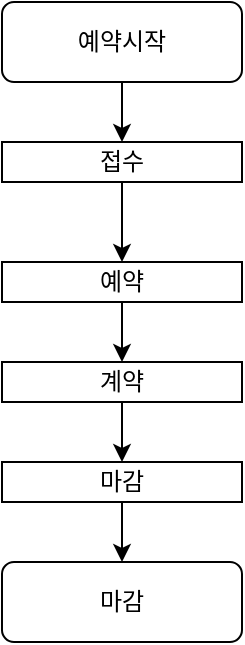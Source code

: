 <mxfile version="14.6.10" type="github">
  <diagram id="C5RBs43oDa-KdzZeNtuy" name="Page-1">
    <mxGraphModel dx="1422" dy="762" grid="1" gridSize="10" guides="1" tooltips="1" connect="1" arrows="1" fold="1" page="1" pageScale="1" pageWidth="827" pageHeight="1169" math="0" shadow="0">
      <root>
        <mxCell id="WIyWlLk6GJQsqaUBKTNV-0" />
        <mxCell id="WIyWlLk6GJQsqaUBKTNV-1" parent="WIyWlLk6GJQsqaUBKTNV-0" />
        <mxCell id="PjtctPEvtmtWgjjeN4s3-4" style="edgeStyle=orthogonalEdgeStyle;rounded=0;orthogonalLoop=1;jettySize=auto;html=1;exitX=0.5;exitY=1;exitDx=0;exitDy=0;" edge="1" parent="WIyWlLk6GJQsqaUBKTNV-1" source="WIyWlLk6GJQsqaUBKTNV-3" target="PjtctPEvtmtWgjjeN4s3-0">
          <mxGeometry relative="1" as="geometry" />
        </mxCell>
        <mxCell id="WIyWlLk6GJQsqaUBKTNV-3" value="예약시작" style="rounded=1;whiteSpace=wrap;html=1;fontSize=12;glass=0;strokeWidth=1;shadow=0;" parent="WIyWlLk6GJQsqaUBKTNV-1" vertex="1">
          <mxGeometry x="210" y="20" width="120" height="40" as="geometry" />
        </mxCell>
        <mxCell id="WIyWlLk6GJQsqaUBKTNV-11" value="마감" style="rounded=1;whiteSpace=wrap;html=1;fontSize=12;glass=0;strokeWidth=1;shadow=0;" parent="WIyWlLk6GJQsqaUBKTNV-1" vertex="1">
          <mxGeometry x="210" y="300" width="120" height="40" as="geometry" />
        </mxCell>
        <mxCell id="PjtctPEvtmtWgjjeN4s3-5" style="edgeStyle=orthogonalEdgeStyle;rounded=0;orthogonalLoop=1;jettySize=auto;html=1;exitX=0.5;exitY=1;exitDx=0;exitDy=0;entryX=0.5;entryY=0;entryDx=0;entryDy=0;" edge="1" parent="WIyWlLk6GJQsqaUBKTNV-1" source="PjtctPEvtmtWgjjeN4s3-0" target="PjtctPEvtmtWgjjeN4s3-1">
          <mxGeometry relative="1" as="geometry" />
        </mxCell>
        <mxCell id="PjtctPEvtmtWgjjeN4s3-0" value="접수" style="rounded=0;whiteSpace=wrap;html=1;" vertex="1" parent="WIyWlLk6GJQsqaUBKTNV-1">
          <mxGeometry x="210" y="90" width="120" height="20" as="geometry" />
        </mxCell>
        <mxCell id="PjtctPEvtmtWgjjeN4s3-6" style="edgeStyle=orthogonalEdgeStyle;rounded=0;orthogonalLoop=1;jettySize=auto;html=1;exitX=0.5;exitY=1;exitDx=0;exitDy=0;" edge="1" parent="WIyWlLk6GJQsqaUBKTNV-1" source="PjtctPEvtmtWgjjeN4s3-1" target="PjtctPEvtmtWgjjeN4s3-2">
          <mxGeometry relative="1" as="geometry" />
        </mxCell>
        <mxCell id="PjtctPEvtmtWgjjeN4s3-1" value="예약" style="rounded=0;whiteSpace=wrap;html=1;" vertex="1" parent="WIyWlLk6GJQsqaUBKTNV-1">
          <mxGeometry x="210" y="150" width="120" height="20" as="geometry" />
        </mxCell>
        <mxCell id="PjtctPEvtmtWgjjeN4s3-7" style="edgeStyle=orthogonalEdgeStyle;rounded=0;orthogonalLoop=1;jettySize=auto;html=1;exitX=0.5;exitY=1;exitDx=0;exitDy=0;entryX=0.5;entryY=0;entryDx=0;entryDy=0;" edge="1" parent="WIyWlLk6GJQsqaUBKTNV-1" source="PjtctPEvtmtWgjjeN4s3-2" target="PjtctPEvtmtWgjjeN4s3-3">
          <mxGeometry relative="1" as="geometry" />
        </mxCell>
        <mxCell id="PjtctPEvtmtWgjjeN4s3-2" value="계약" style="rounded=0;whiteSpace=wrap;html=1;" vertex="1" parent="WIyWlLk6GJQsqaUBKTNV-1">
          <mxGeometry x="210" y="200" width="120" height="20" as="geometry" />
        </mxCell>
        <mxCell id="PjtctPEvtmtWgjjeN4s3-8" style="edgeStyle=orthogonalEdgeStyle;rounded=0;orthogonalLoop=1;jettySize=auto;html=1;exitX=0.5;exitY=1;exitDx=0;exitDy=0;" edge="1" parent="WIyWlLk6GJQsqaUBKTNV-1" source="PjtctPEvtmtWgjjeN4s3-3" target="WIyWlLk6GJQsqaUBKTNV-11">
          <mxGeometry relative="1" as="geometry" />
        </mxCell>
        <mxCell id="PjtctPEvtmtWgjjeN4s3-3" value="마감" style="rounded=0;whiteSpace=wrap;html=1;" vertex="1" parent="WIyWlLk6GJQsqaUBKTNV-1">
          <mxGeometry x="210" y="250" width="120" height="20" as="geometry" />
        </mxCell>
      </root>
    </mxGraphModel>
  </diagram>
</mxfile>
